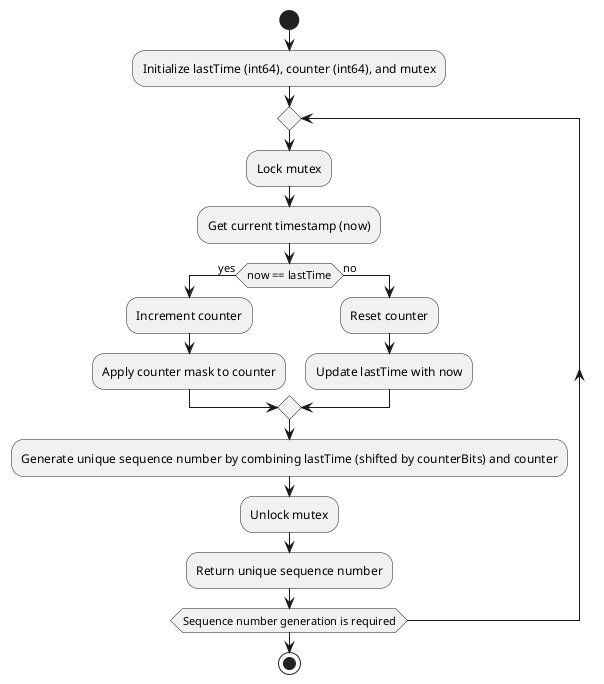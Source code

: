 @startuml
start

:Initialize lastTime (int64), counter (int64), and mutex;

repeat
    :Lock mutex;
    :Get current timestamp (now);

    if (now == lastTime) then (yes)
        :Increment counter;
        :Apply counter mask to counter;
    else (no)
        :Reset counter;
        :Update lastTime with now;
    endif

    :Generate unique sequence number by combining lastTime (shifted by counterBits) and counter;
    :Unlock mutex;
    :Return unique sequence number;
repeat while (Sequence number generation is required)

stop
@enduml
